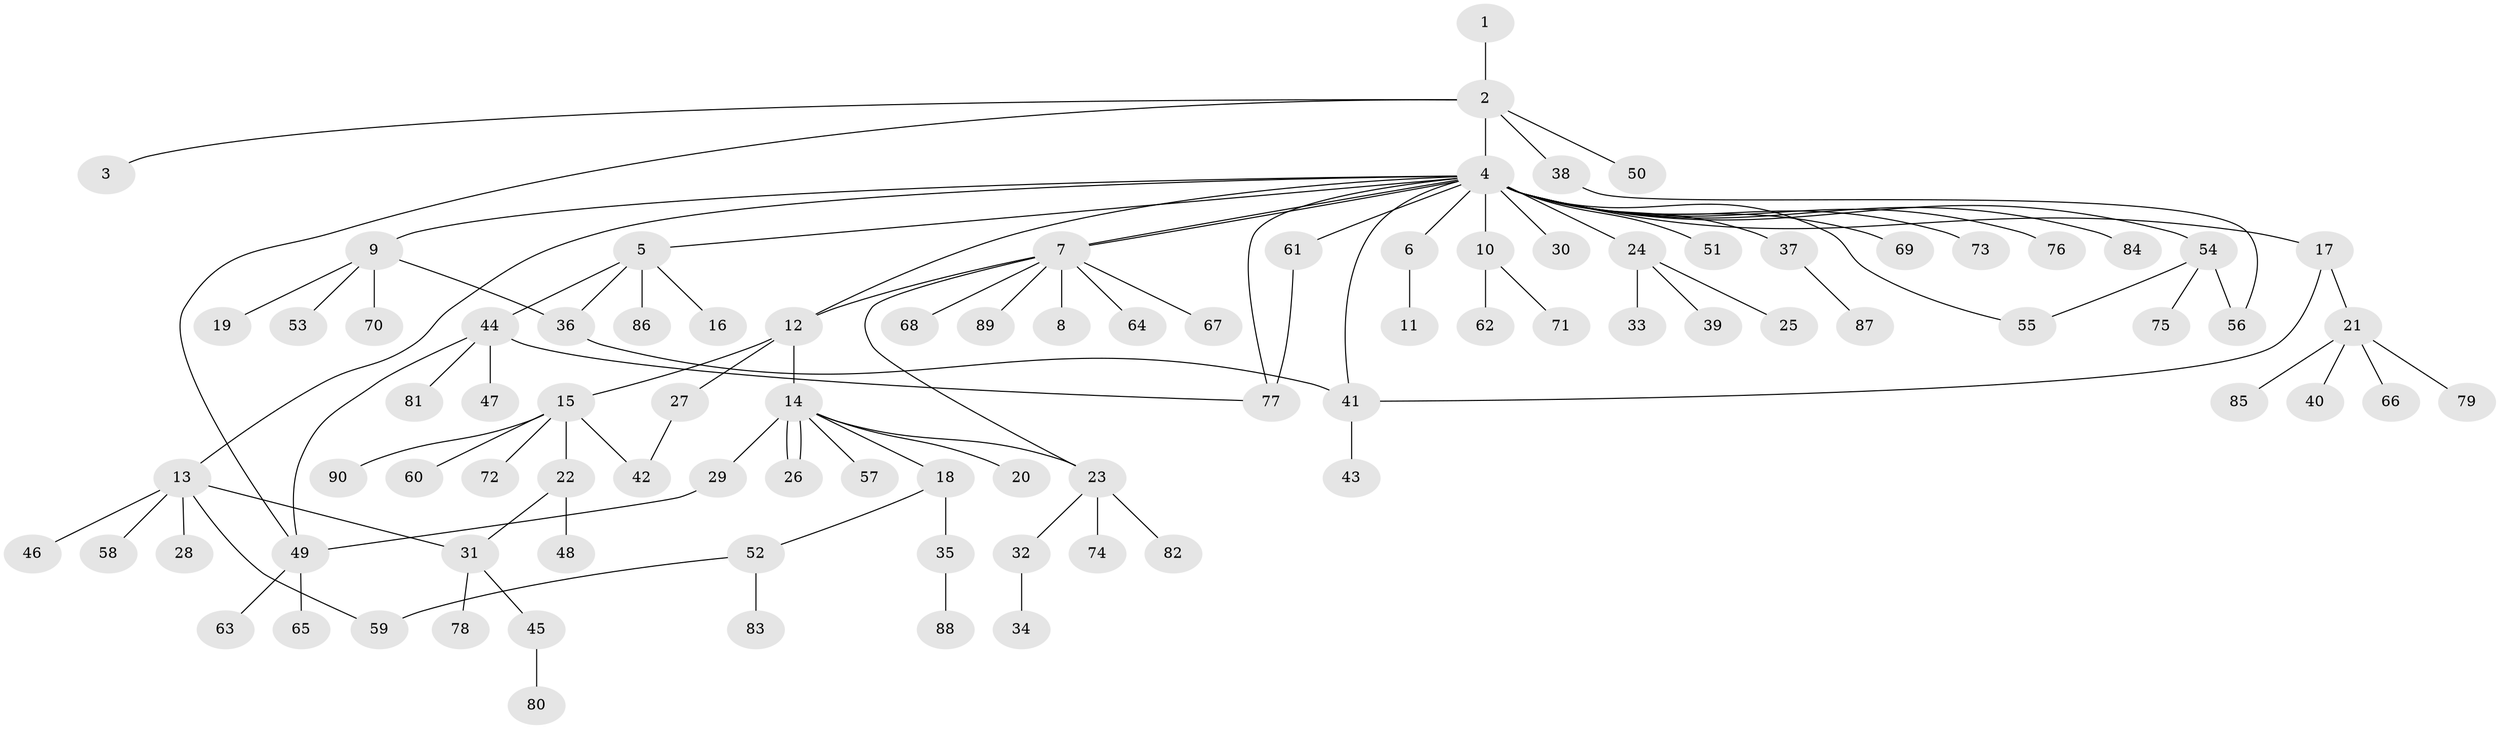 // coarse degree distribution, {1: 0.582089552238806, 5: 0.04477611940298507, 21: 0.014925373134328358, 4: 0.11940298507462686, 2: 0.1044776119402985, 8: 0.014925373134328358, 6: 0.014925373134328358, 7: 0.014925373134328358, 3: 0.08955223880597014}
// Generated by graph-tools (version 1.1) at 2025/41/03/06/25 10:41:46]
// undirected, 90 vertices, 105 edges
graph export_dot {
graph [start="1"]
  node [color=gray90,style=filled];
  1;
  2;
  3;
  4;
  5;
  6;
  7;
  8;
  9;
  10;
  11;
  12;
  13;
  14;
  15;
  16;
  17;
  18;
  19;
  20;
  21;
  22;
  23;
  24;
  25;
  26;
  27;
  28;
  29;
  30;
  31;
  32;
  33;
  34;
  35;
  36;
  37;
  38;
  39;
  40;
  41;
  42;
  43;
  44;
  45;
  46;
  47;
  48;
  49;
  50;
  51;
  52;
  53;
  54;
  55;
  56;
  57;
  58;
  59;
  60;
  61;
  62;
  63;
  64;
  65;
  66;
  67;
  68;
  69;
  70;
  71;
  72;
  73;
  74;
  75;
  76;
  77;
  78;
  79;
  80;
  81;
  82;
  83;
  84;
  85;
  86;
  87;
  88;
  89;
  90;
  1 -- 2;
  2 -- 3;
  2 -- 4;
  2 -- 38;
  2 -- 49;
  2 -- 50;
  4 -- 5;
  4 -- 6;
  4 -- 7;
  4 -- 7;
  4 -- 9;
  4 -- 10;
  4 -- 12;
  4 -- 13;
  4 -- 17;
  4 -- 24;
  4 -- 30;
  4 -- 37;
  4 -- 41;
  4 -- 51;
  4 -- 54;
  4 -- 55;
  4 -- 61;
  4 -- 69;
  4 -- 73;
  4 -- 76;
  4 -- 77;
  4 -- 84;
  5 -- 16;
  5 -- 36;
  5 -- 44;
  5 -- 86;
  6 -- 11;
  7 -- 8;
  7 -- 12;
  7 -- 23;
  7 -- 64;
  7 -- 67;
  7 -- 68;
  7 -- 89;
  9 -- 19;
  9 -- 36;
  9 -- 53;
  9 -- 70;
  10 -- 62;
  10 -- 71;
  12 -- 14;
  12 -- 15;
  12 -- 27;
  13 -- 28;
  13 -- 31;
  13 -- 46;
  13 -- 58;
  13 -- 59;
  14 -- 18;
  14 -- 20;
  14 -- 23;
  14 -- 26;
  14 -- 26;
  14 -- 29;
  14 -- 57;
  15 -- 22;
  15 -- 42;
  15 -- 60;
  15 -- 72;
  15 -- 90;
  17 -- 21;
  17 -- 41;
  18 -- 35;
  18 -- 52;
  21 -- 40;
  21 -- 66;
  21 -- 79;
  21 -- 85;
  22 -- 31;
  22 -- 48;
  23 -- 32;
  23 -- 74;
  23 -- 82;
  24 -- 25;
  24 -- 33;
  24 -- 39;
  27 -- 42;
  29 -- 49;
  31 -- 45;
  31 -- 78;
  32 -- 34;
  35 -- 88;
  36 -- 41;
  37 -- 87;
  38 -- 56;
  41 -- 43;
  44 -- 47;
  44 -- 49;
  44 -- 77;
  44 -- 81;
  45 -- 80;
  49 -- 63;
  49 -- 65;
  52 -- 59;
  52 -- 83;
  54 -- 55;
  54 -- 56;
  54 -- 75;
  61 -- 77;
}
